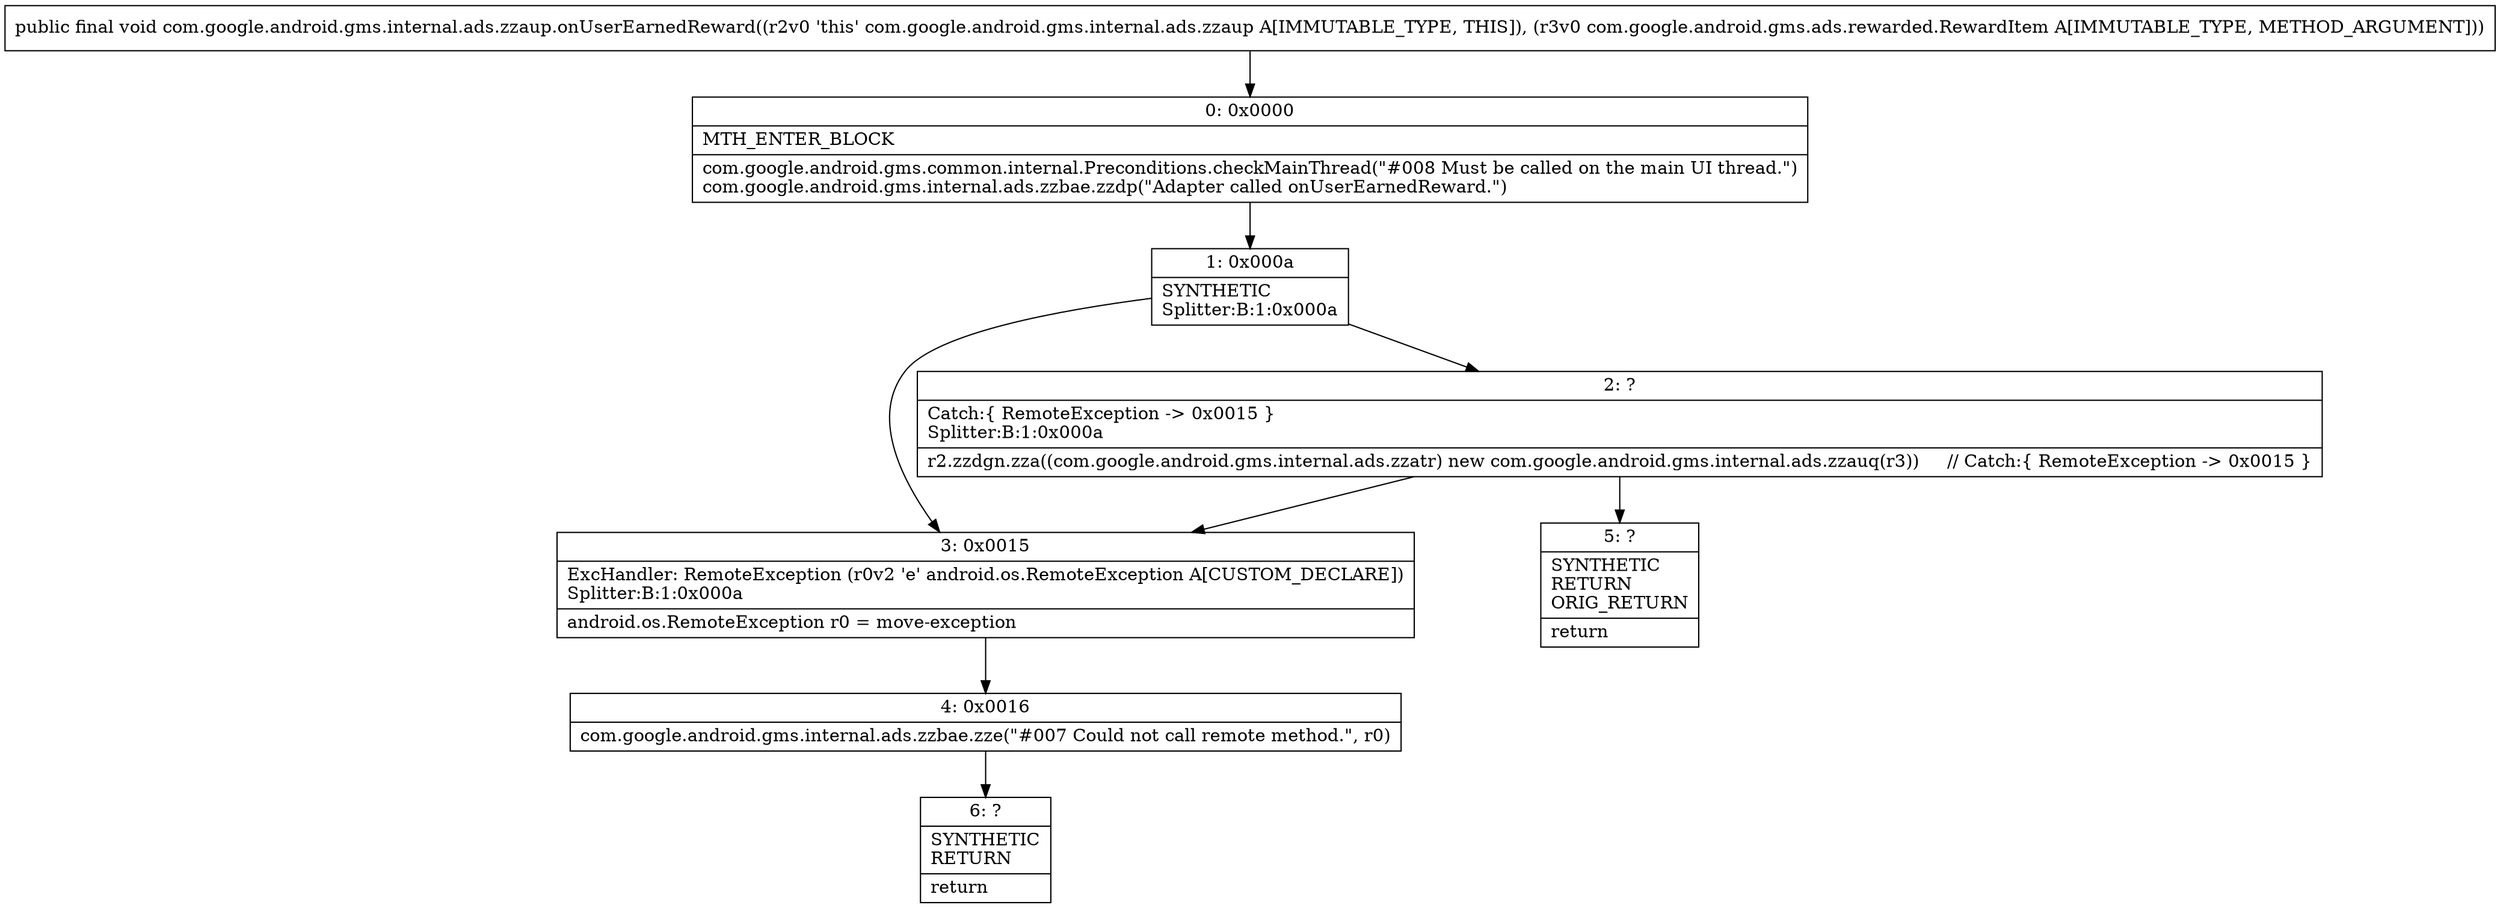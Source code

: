 digraph "CFG forcom.google.android.gms.internal.ads.zzaup.onUserEarnedReward(Lcom\/google\/android\/gms\/ads\/rewarded\/RewardItem;)V" {
Node_0 [shape=record,label="{0\:\ 0x0000|MTH_ENTER_BLOCK\l|com.google.android.gms.common.internal.Preconditions.checkMainThread(\"#008 Must be called on the main UI thread.\")\lcom.google.android.gms.internal.ads.zzbae.zzdp(\"Adapter called onUserEarnedReward.\")\l}"];
Node_1 [shape=record,label="{1\:\ 0x000a|SYNTHETIC\lSplitter:B:1:0x000a\l}"];
Node_2 [shape=record,label="{2\:\ ?|Catch:\{ RemoteException \-\> 0x0015 \}\lSplitter:B:1:0x000a\l|r2.zzdgn.zza((com.google.android.gms.internal.ads.zzatr) new com.google.android.gms.internal.ads.zzauq(r3))     \/\/ Catch:\{ RemoteException \-\> 0x0015 \}\l}"];
Node_3 [shape=record,label="{3\:\ 0x0015|ExcHandler: RemoteException (r0v2 'e' android.os.RemoteException A[CUSTOM_DECLARE])\lSplitter:B:1:0x000a\l|android.os.RemoteException r0 = move\-exception\l}"];
Node_4 [shape=record,label="{4\:\ 0x0016|com.google.android.gms.internal.ads.zzbae.zze(\"#007 Could not call remote method.\", r0)\l}"];
Node_5 [shape=record,label="{5\:\ ?|SYNTHETIC\lRETURN\lORIG_RETURN\l|return\l}"];
Node_6 [shape=record,label="{6\:\ ?|SYNTHETIC\lRETURN\l|return\l}"];
MethodNode[shape=record,label="{public final void com.google.android.gms.internal.ads.zzaup.onUserEarnedReward((r2v0 'this' com.google.android.gms.internal.ads.zzaup A[IMMUTABLE_TYPE, THIS]), (r3v0 com.google.android.gms.ads.rewarded.RewardItem A[IMMUTABLE_TYPE, METHOD_ARGUMENT])) }"];
MethodNode -> Node_0;
Node_0 -> Node_1;
Node_1 -> Node_2;
Node_1 -> Node_3;
Node_2 -> Node_3;
Node_2 -> Node_5;
Node_3 -> Node_4;
Node_4 -> Node_6;
}

